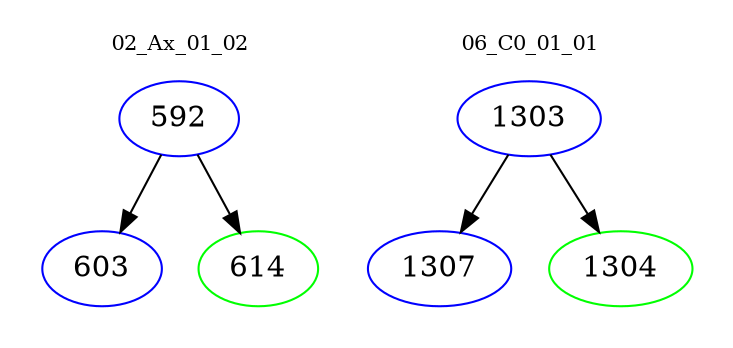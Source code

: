digraph{
subgraph cluster_0 {
color = white
label = "02_Ax_01_02";
fontsize=10;
T0_592 [label="592", color="blue"]
T0_592 -> T0_603 [color="black"]
T0_603 [label="603", color="blue"]
T0_592 -> T0_614 [color="black"]
T0_614 [label="614", color="green"]
}
subgraph cluster_1 {
color = white
label = "06_C0_01_01";
fontsize=10;
T1_1303 [label="1303", color="blue"]
T1_1303 -> T1_1307 [color="black"]
T1_1307 [label="1307", color="blue"]
T1_1303 -> T1_1304 [color="black"]
T1_1304 [label="1304", color="green"]
}
}
